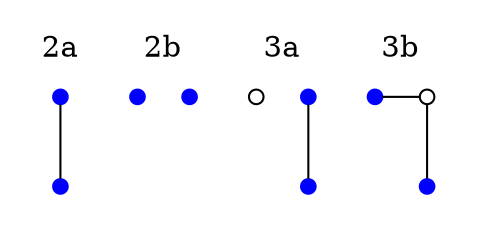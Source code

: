 strict graph  {
    node [shape=circle, width=0.1, height=0.1; label=""]
	graph [style=filled, color=blue, color=white];
    subgraph cluster_g2a {
        
        label="2a"
        g2a1 [style=filled, color=blue];
        g2a2 [style=filled, color=blue];
        g2a1 -- g2a2;
    }
    subgraph cluster_g2b {
        label="2b"
        g2b1 [style=filled, color=blue];
        g2b2 [style=filled, color=blue];
    }
    subgraph cluster_g3a {
        label="3a"
        g3a1 [style=filled, color=blue];
        g3a2 [style=filled, color=blue];
        g3a1 -- g3a2;
        g3a3;
        {rank=same; g3a1, g3a3;}
    }
    subgraph cluster_g3b {
        label="3b"
        g3b1 [style=filled, color=blue];
        g3b2 [style=filled, color=blue];
        g3b3;
        g3b1 -- g3b3;
        g3b3 -- g3b2;
        {rank=same; g3b1, g3b3;}
    }
}
